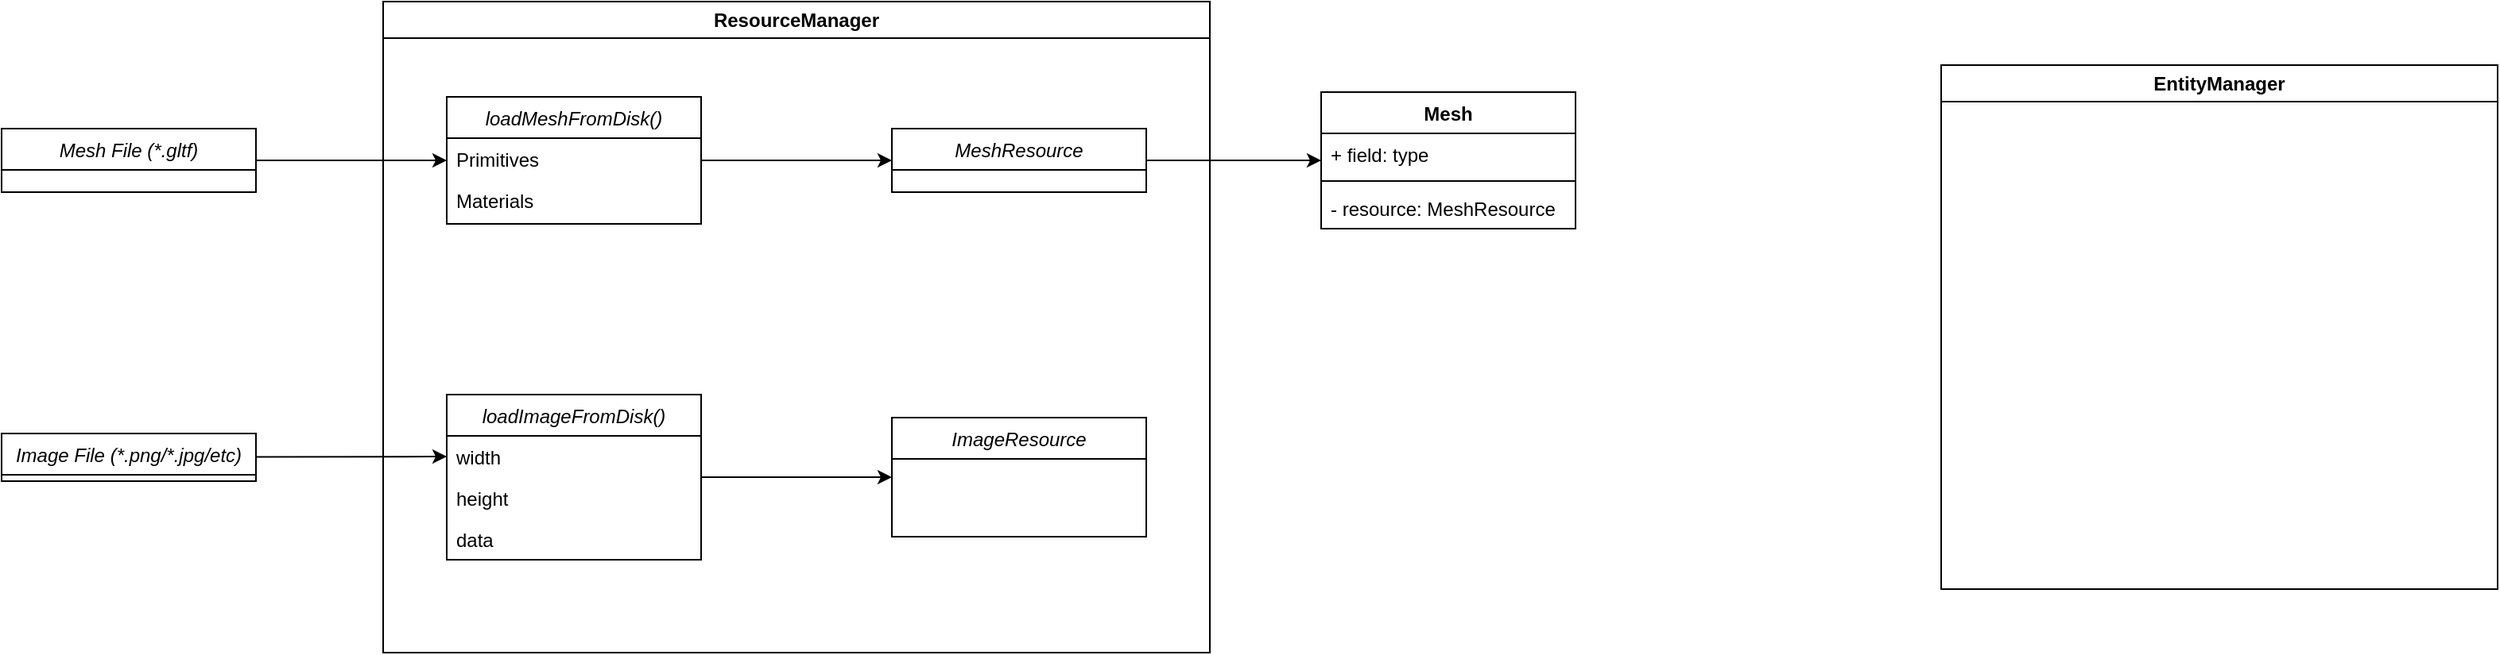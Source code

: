 <mxfile version="25.0.2">
  <diagram id="C5RBs43oDa-KdzZeNtuy" name="Page-1">
    <mxGraphModel dx="2074" dy="1195" grid="1" gridSize="10" guides="1" tooltips="1" connect="1" arrows="1" fold="1" page="1" pageScale="1" pageWidth="827" pageHeight="1169" math="0" shadow="0">
      <root>
        <mxCell id="WIyWlLk6GJQsqaUBKTNV-0" />
        <mxCell id="WIyWlLk6GJQsqaUBKTNV-1" parent="WIyWlLk6GJQsqaUBKTNV-0" />
        <mxCell id="lqIP3oIK8RdthBuSsfP8-9" style="rounded=0;orthogonalLoop=1;jettySize=auto;html=1;" parent="WIyWlLk6GJQsqaUBKTNV-1" source="zkfFHV4jXpPFQw0GAbJ--0" target="lqIP3oIK8RdthBuSsfP8-6" edge="1">
          <mxGeometry relative="1" as="geometry" />
        </mxCell>
        <mxCell id="zkfFHV4jXpPFQw0GAbJ--0" value="Mesh File (*.gltf)" style="swimlane;fontStyle=2;align=center;verticalAlign=top;childLayout=stackLayout;horizontal=1;startSize=26;horizontalStack=0;resizeParent=1;resizeLast=0;collapsible=1;marginBottom=0;rounded=0;shadow=0;strokeWidth=1;" parent="WIyWlLk6GJQsqaUBKTNV-1" vertex="1">
          <mxGeometry x="40" y="400" width="160" height="40" as="geometry">
            <mxRectangle x="230" y="140" width="160" height="26" as="alternateBounds" />
          </mxGeometry>
        </mxCell>
        <mxCell id="lqIP3oIK8RdthBuSsfP8-4" value="EntityManager" style="swimlane;whiteSpace=wrap;html=1;" parent="WIyWlLk6GJQsqaUBKTNV-1" vertex="1">
          <mxGeometry x="1260" y="360" width="350" height="330" as="geometry" />
        </mxCell>
        <mxCell id="lqIP3oIK8RdthBuSsfP8-5" value="ResourceManager" style="swimlane;whiteSpace=wrap;html=1;" parent="WIyWlLk6GJQsqaUBKTNV-1" vertex="1">
          <mxGeometry x="280" y="320" width="520" height="410" as="geometry" />
        </mxCell>
        <mxCell id="lqIP3oIK8RdthBuSsfP8-6" value="loadMeshFromDisk()" style="swimlane;fontStyle=2;align=center;verticalAlign=top;childLayout=stackLayout;horizontal=1;startSize=26;horizontalStack=0;resizeParent=1;resizeLast=0;collapsible=1;marginBottom=0;rounded=0;shadow=0;strokeWidth=1;" parent="lqIP3oIK8RdthBuSsfP8-5" vertex="1">
          <mxGeometry x="40" y="60" width="160" height="80" as="geometry">
            <mxRectangle x="230" y="140" width="160" height="26" as="alternateBounds" />
          </mxGeometry>
        </mxCell>
        <mxCell id="lqIP3oIK8RdthBuSsfP8-7" value="Primitives" style="text;align=left;verticalAlign=top;spacingLeft=4;spacingRight=4;overflow=hidden;rotatable=0;points=[[0,0.5],[1,0.5]];portConstraint=eastwest;" parent="lqIP3oIK8RdthBuSsfP8-6" vertex="1">
          <mxGeometry y="26" width="160" height="26" as="geometry" />
        </mxCell>
        <mxCell id="lqIP3oIK8RdthBuSsfP8-8" value="Materials" style="text;align=left;verticalAlign=top;spacingLeft=4;spacingRight=4;overflow=hidden;rotatable=0;points=[[0,0.5],[1,0.5]];portConstraint=eastwest;rounded=0;shadow=0;html=0;" parent="lqIP3oIK8RdthBuSsfP8-6" vertex="1">
          <mxGeometry y="52" width="160" height="26" as="geometry" />
        </mxCell>
        <mxCell id="lqIP3oIK8RdthBuSsfP8-10" style="rounded=0;orthogonalLoop=1;jettySize=auto;html=1;" parent="lqIP3oIK8RdthBuSsfP8-5" source="lqIP3oIK8RdthBuSsfP8-6" target="lqIP3oIK8RdthBuSsfP8-11" edge="1">
          <mxGeometry relative="1" as="geometry">
            <mxPoint x="140" y="190" as="sourcePoint" />
            <mxPoint x="160" y="240" as="targetPoint" />
          </mxGeometry>
        </mxCell>
        <mxCell id="lqIP3oIK8RdthBuSsfP8-11" value="MeshResource" style="swimlane;fontStyle=2;align=center;verticalAlign=top;childLayout=stackLayout;horizontal=1;startSize=26;horizontalStack=0;resizeParent=1;resizeLast=0;collapsible=1;marginBottom=0;rounded=0;shadow=0;strokeWidth=1;" parent="lqIP3oIK8RdthBuSsfP8-5" vertex="1">
          <mxGeometry x="320" y="80" width="160" height="40" as="geometry">
            <mxRectangle x="230" y="140" width="160" height="26" as="alternateBounds" />
          </mxGeometry>
        </mxCell>
        <mxCell id="lqIP3oIK8RdthBuSsfP8-12" value="ImageResource" style="swimlane;fontStyle=2;align=center;verticalAlign=top;childLayout=stackLayout;horizontal=1;startSize=26;horizontalStack=0;resizeParent=1;resizeLast=0;collapsible=1;marginBottom=0;rounded=0;shadow=0;strokeWidth=1;" parent="lqIP3oIK8RdthBuSsfP8-5" vertex="1">
          <mxGeometry x="320" y="262" width="160" height="75" as="geometry">
            <mxRectangle x="230" y="140" width="160" height="26" as="alternateBounds" />
          </mxGeometry>
        </mxCell>
        <mxCell id="lqIP3oIK8RdthBuSsfP8-28" style="edgeStyle=orthogonalEdgeStyle;rounded=0;orthogonalLoop=1;jettySize=auto;html=1;" parent="lqIP3oIK8RdthBuSsfP8-5" source="lqIP3oIK8RdthBuSsfP8-15" target="lqIP3oIK8RdthBuSsfP8-12" edge="1">
          <mxGeometry relative="1" as="geometry" />
        </mxCell>
        <mxCell id="lqIP3oIK8RdthBuSsfP8-15" value="loadImageFromDisk()" style="swimlane;fontStyle=2;align=center;verticalAlign=top;childLayout=stackLayout;horizontal=1;startSize=26;horizontalStack=0;resizeParent=1;resizeLast=0;collapsible=1;marginBottom=0;rounded=0;shadow=0;strokeWidth=1;" parent="lqIP3oIK8RdthBuSsfP8-5" vertex="1">
          <mxGeometry x="40" y="247.5" width="160" height="104" as="geometry">
            <mxRectangle x="230" y="140" width="160" height="26" as="alternateBounds" />
          </mxGeometry>
        </mxCell>
        <mxCell id="lqIP3oIK8RdthBuSsfP8-16" value="width" style="text;align=left;verticalAlign=top;spacingLeft=4;spacingRight=4;overflow=hidden;rotatable=0;points=[[0,0.5],[1,0.5]];portConstraint=eastwest;" parent="lqIP3oIK8RdthBuSsfP8-15" vertex="1">
          <mxGeometry y="26" width="160" height="26" as="geometry" />
        </mxCell>
        <mxCell id="lqIP3oIK8RdthBuSsfP8-24" value="height" style="text;align=left;verticalAlign=top;spacingLeft=4;spacingRight=4;overflow=hidden;rotatable=0;points=[[0,0.5],[1,0.5]];portConstraint=eastwest;" parent="lqIP3oIK8RdthBuSsfP8-15" vertex="1">
          <mxGeometry y="52" width="160" height="26" as="geometry" />
        </mxCell>
        <mxCell id="lqIP3oIK8RdthBuSsfP8-25" value="data" style="text;align=left;verticalAlign=top;spacingLeft=4;spacingRight=4;overflow=hidden;rotatable=0;points=[[0,0.5],[1,0.5]];portConstraint=eastwest;" parent="lqIP3oIK8RdthBuSsfP8-15" vertex="1">
          <mxGeometry y="78" width="160" height="26" as="geometry" />
        </mxCell>
        <mxCell id="lqIP3oIK8RdthBuSsfP8-14" style="rounded=0;orthogonalLoop=1;jettySize=auto;html=1;entryX=0;entryY=0.5;entryDx=0;entryDy=0;" parent="WIyWlLk6GJQsqaUBKTNV-1" source="lqIP3oIK8RdthBuSsfP8-13" target="lqIP3oIK8RdthBuSsfP8-16" edge="1">
          <mxGeometry relative="1" as="geometry">
            <mxPoint x="370" y="610" as="targetPoint" />
          </mxGeometry>
        </mxCell>
        <mxCell id="lqIP3oIK8RdthBuSsfP8-13" value="Image File (*.png/*.jpg/etc)" style="swimlane;fontStyle=2;align=center;verticalAlign=top;childLayout=stackLayout;horizontal=1;startSize=26;horizontalStack=0;resizeParent=1;resizeLast=0;collapsible=1;marginBottom=0;rounded=0;shadow=0;strokeWidth=1;" parent="WIyWlLk6GJQsqaUBKTNV-1" vertex="1">
          <mxGeometry x="40" y="592" width="160" height="30" as="geometry">
            <mxRectangle x="230" y="140" width="160" height="26" as="alternateBounds" />
          </mxGeometry>
        </mxCell>
        <mxCell id="LtJs68JttT3xY-3k2Mda-0" value="Mesh" style="swimlane;fontStyle=1;align=center;verticalAlign=top;childLayout=stackLayout;horizontal=1;startSize=26;horizontalStack=0;resizeParent=1;resizeParentMax=0;resizeLast=0;collapsible=1;marginBottom=0;whiteSpace=wrap;html=1;" vertex="1" parent="WIyWlLk6GJQsqaUBKTNV-1">
          <mxGeometry x="870" y="377" width="160" height="86" as="geometry" />
        </mxCell>
        <mxCell id="LtJs68JttT3xY-3k2Mda-1" value="+ field: type" style="text;strokeColor=none;fillColor=none;align=left;verticalAlign=top;spacingLeft=4;spacingRight=4;overflow=hidden;rotatable=0;points=[[0,0.5],[1,0.5]];portConstraint=eastwest;whiteSpace=wrap;html=1;" vertex="1" parent="LtJs68JttT3xY-3k2Mda-0">
          <mxGeometry y="26" width="160" height="26" as="geometry" />
        </mxCell>
        <mxCell id="LtJs68JttT3xY-3k2Mda-2" value="" style="line;strokeWidth=1;fillColor=none;align=left;verticalAlign=middle;spacingTop=-1;spacingLeft=3;spacingRight=3;rotatable=0;labelPosition=right;points=[];portConstraint=eastwest;strokeColor=inherit;" vertex="1" parent="LtJs68JttT3xY-3k2Mda-0">
          <mxGeometry y="52" width="160" height="8" as="geometry" />
        </mxCell>
        <mxCell id="LtJs68JttT3xY-3k2Mda-3" value="- resource: MeshResource" style="text;strokeColor=none;fillColor=none;align=left;verticalAlign=top;spacingLeft=4;spacingRight=4;overflow=hidden;rotatable=0;points=[[0,0.5],[1,0.5]];portConstraint=eastwest;whiteSpace=wrap;html=1;" vertex="1" parent="LtJs68JttT3xY-3k2Mda-0">
          <mxGeometry y="60" width="160" height="26" as="geometry" />
        </mxCell>
        <mxCell id="LtJs68JttT3xY-3k2Mda-4" style="rounded=0;orthogonalLoop=1;jettySize=auto;html=1;" edge="1" parent="WIyWlLk6GJQsqaUBKTNV-1" source="lqIP3oIK8RdthBuSsfP8-11" target="LtJs68JttT3xY-3k2Mda-0">
          <mxGeometry relative="1" as="geometry" />
        </mxCell>
      </root>
    </mxGraphModel>
  </diagram>
</mxfile>
